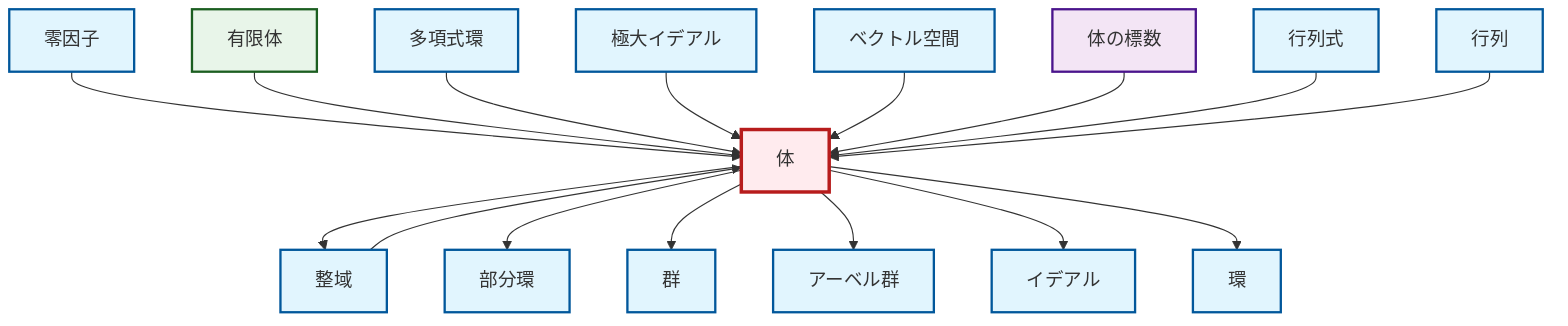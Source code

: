 graph TD
    classDef definition fill:#e1f5fe,stroke:#01579b,stroke-width:2px
    classDef theorem fill:#f3e5f5,stroke:#4a148c,stroke-width:2px
    classDef axiom fill:#fff3e0,stroke:#e65100,stroke-width:2px
    classDef example fill:#e8f5e9,stroke:#1b5e20,stroke-width:2px
    classDef current fill:#ffebee,stroke:#b71c1c,stroke-width:3px
    def-zero-divisor["零因子"]:::definition
    def-determinant["行列式"]:::definition
    ex-finite-field["有限体"]:::example
    def-integral-domain["整域"]:::definition
    def-polynomial-ring["多項式環"]:::definition
    def-group["群"]:::definition
    def-field["体"]:::definition
    def-vector-space["ベクトル空間"]:::definition
    def-abelian-group["アーベル群"]:::definition
    def-ring["環"]:::definition
    thm-field-characteristic["体の標数"]:::theorem
    def-maximal-ideal["極大イデアル"]:::definition
    def-matrix["行列"]:::definition
    def-subring["部分環"]:::definition
    def-ideal["イデアル"]:::definition
    def-zero-divisor --> def-field
    def-integral-domain --> def-field
    def-field --> def-integral-domain
    ex-finite-field --> def-field
    def-polynomial-ring --> def-field
    def-maximal-ideal --> def-field
    def-field --> def-subring
    def-field --> def-group
    def-vector-space --> def-field
    thm-field-characteristic --> def-field
    def-determinant --> def-field
    def-matrix --> def-field
    def-field --> def-abelian-group
    def-field --> def-ideal
    def-field --> def-ring
    class def-field current